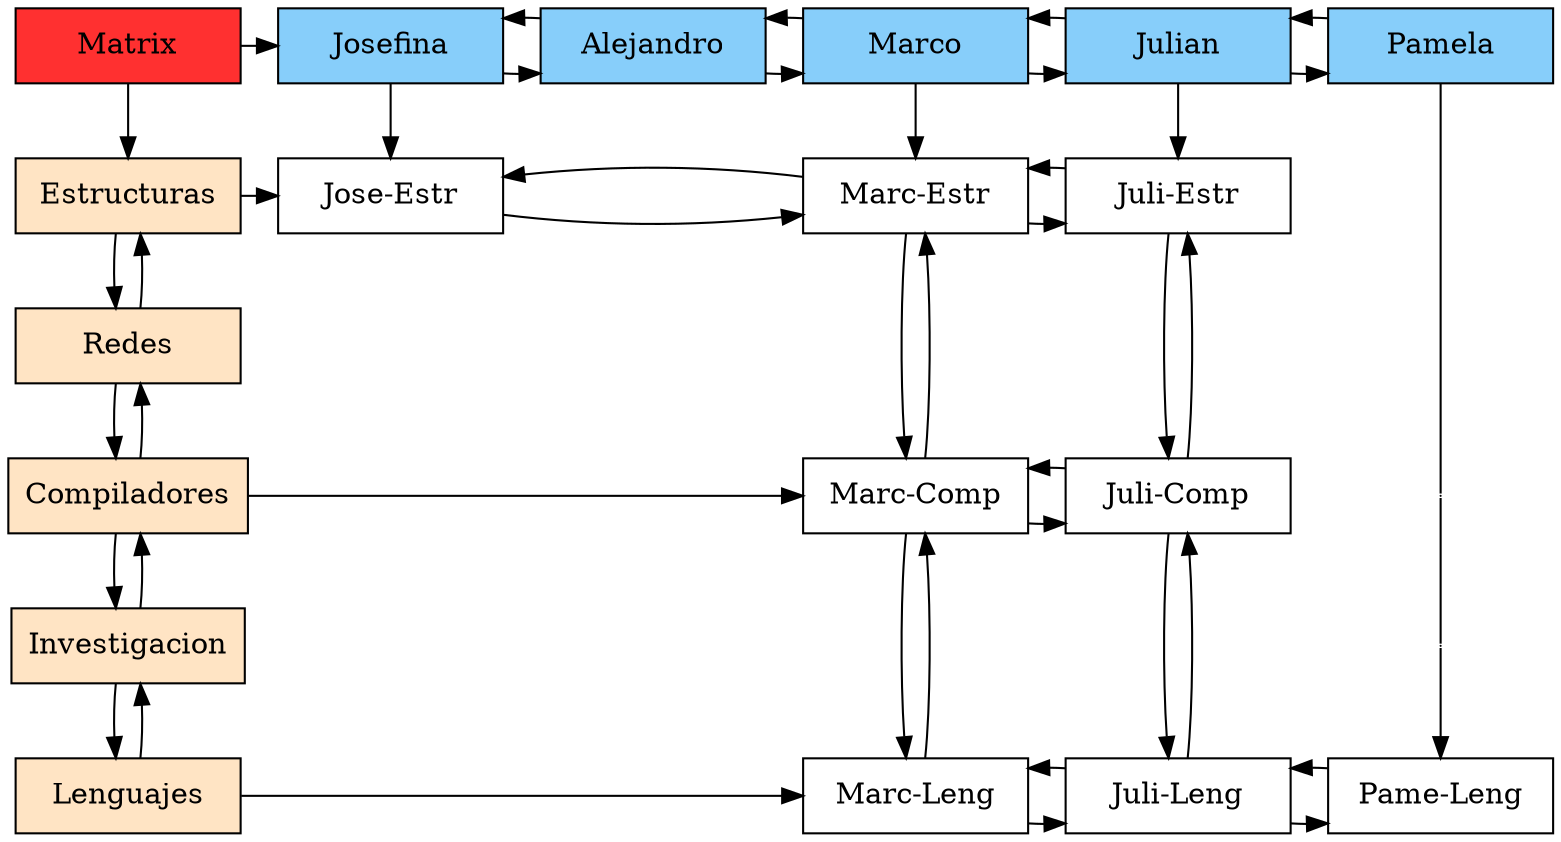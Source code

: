 digraph Sparce_Matrix {

    node [shape=box]

    /* add group 1 for vertical alignment */
    Mt[ label = "Matrix", width = 1.5, style = filled, fillcolor = firebrick1, group = 1 ];

    /* empty nodes, needed to override graphiz' default node placement */
    e0[ shape = point, width = 0 ];
    e1[ shape = point, width = 0 ];


    //(^< ............ ............ ............ ............ ............ U S U A R I O S
    /* groups added for vertical alignment */ 
    U0 [label = "Estructuras"    pos = "5.3,3.5!" width = 1.5 style = filled, fillcolor = bisque1, group = 1 ];
    U1 [label = "Redes"          width = 1.5 style = filled, fillcolor = bisque1, group = 1 ];
    U2 [label = "Compiladores"   width = 1.5 style = filled, fillcolor = bisque1, group = 1 ];
    U3 [label = "Investigacion"  width = 1.5 style = filled, fillcolor = bisque1, group = 1 ];
    U4 [label = "Lenguajes"      width = 1.5 style = filled, fillcolor = bisque1, group = 1 ];

    //(^< ............ Links
    U0 -> U1;
    U1 -> U0;
    U1 -> U2;
    U2 -> U1;
    U2 -> U3;
    U3 -> U2;
    U3 -> U4;
    U4 -> U3;

    //(^< ............ ............ ............ ............ ............ A R C H I V O S
    /* groups 2 to 6 added for vertical alignment */
    A0 [label = "Josefina"   width = 1.5 style = filled, fillcolor = lightskyblue, group = 2 ];
    A1 [label = "Alejandro"  width = 1.5 style = filled, fillcolor = lightskyblue, group = 3 ];
    A2 [label = "Marco"      width = 1.5 style = filled, fillcolor = lightskyblue, group = 4 ];
    A3 [label = "Julian"     width = 1.5 style = filled, fillcolor = lightskyblue, group = 5 ];
    A4 [label = "Pamela"     width = 1.5 style = filled, fillcolor = lightskyblue, group = 6 ];

    //(^< ............ Links
    A0 -> A1;
    A1 -> A0;
    A1 -> A2;
    A2 -> A1;
    A2 -> A3;
    A3 -> A2;
    A3 -> A4;
    A4 -> A3;

    Mt -> U0;
    Mt -> A0;

    { rank = same; Mt; A0; A1; A2; A3; A4; }

    //(^< ............ ............ ............ ............ ............ P E R M I S O S
    //(^< ............ ............ L E V E L   0
    /* groups 2 to 6 added for vertical alignment */
    N0_L0 [label = "Jose-Estr" width = 1.5, group = 2 ];
    N1_L0 [label = "Marc-Estr" width = 1.5, group = 4 ];
    N2_L0 [label = "Juli-Estr" width = 1.5, group = 5 ];

    //(^< ............ ............ L E V E L   2
    N0_L2 [label = "Marc-Comp" width = 1.5, group = 4 ];
    N1_L2 [label = "Juli-Comp" width = 1.5, group = 5 ];

    //(^< ............ ............ L E V E L   4
    N0_L4 [label = "Marc-Leng" width = 1.5, group = 4 ];
    N1_L4 [label = "Juli-Leng" width = 1.5, group = 5 ];
    N2_L4 [label = "Pame-Leng" width = 1.5, group = 6 ];


    //(^< ............ ............ ............ ............ ............ L I N K I N G
    //(^< ............ ............ L E V E L   0

    U0 -> N0_L0;
    A0 -> N0_L0;
    N0_L0 -> N1_L0;
    N1_L0 -> N0_L0;
    A2 -> N1_L0;
    N1_L0 -> N2_L0;
    N2_L0 -> N1_L0;
    A3 -> N2_L0;

    { rank = same; U0; N0_L0;N1_L0;N2_L0; }
    //(^< ............ ............ L E V E L   2

    U2 -> N0_L2;
    N0_L2 ->N1_L0;
    N1_L0 ->N0_L2;
    N0_L2 -> N1_L2;
    N1_L2 -> N0_L2;
    N1_L2 ->N2_L0;
    N2_L0 ->N1_L2;

    { rank = same; U2; N0_L2;N1_L2; }
    //(^< ............ ............ L E V E L   4

    U4 -> N0_L4;
    N0_L4 -> N0_L2;
    N0_L2 -> N0_L4;
    N0_L4 -> N1_L4;
    N1_L4 -> N0_L4;
    N1_L4 -> N1_L2;
    N1_L2 -> N1_L4;
    N1_L4 -> N2_L4;
    N2_L4 -> N1_L4;

    { rank = same; U4; N0_L4;N1_L4;N2_L4; }

    /* we divide the edge from A4 to N2_L4 into 'sub-edges',
       thus indirectly making sure that the U nodes stay in their place */
    { rank = same; U2; e0 }
    { rank = same; U3; e1 }
    A4 -> e0 -> e1[ dir = none ];
    e1 -> N2_L4;
}